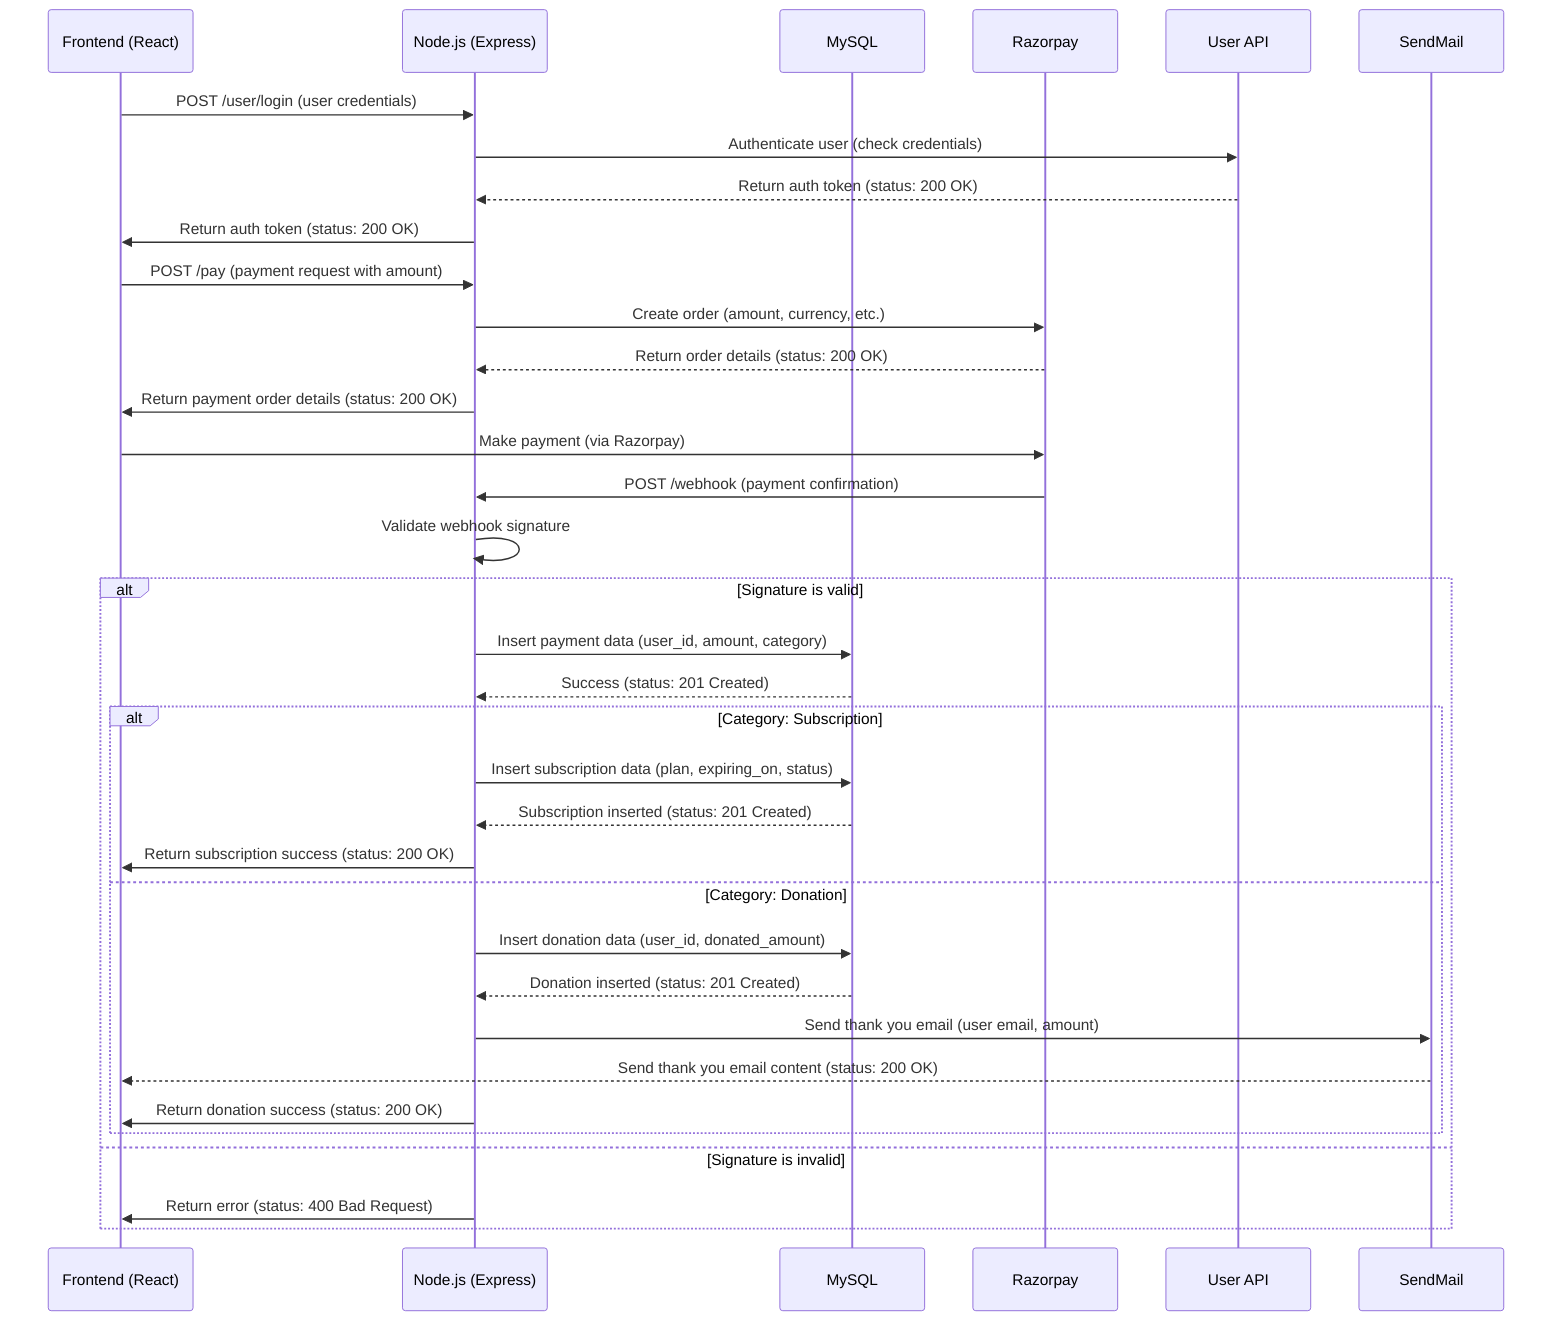 sequenceDiagram
    participant User as Frontend (React)
    participant Backend as Node.js (Express)
    participant DB as MySQL
    participant Payment as Razorpay
    participant Auth as User API
    participant Mail as SendMail

    User->>Backend: POST /user/login (user credentials)
    Backend->>Auth: Authenticate user (check credentials)
    Auth-->>Backend: Return auth token (status: 200 OK)
    Backend->>User: Return auth token (status: 200 OK)

    User->>Backend: POST /pay (payment request with amount)
    Backend->>Payment: Create order (amount, currency, etc.)
    Payment-->>Backend: Return order details (status: 200 OK)
    Backend->>User: Return payment order details (status: 200 OK)

    User->>Payment: Make payment (via Razorpay)
    Payment->>Backend: POST /webhook (payment confirmation)
    Backend->>Backend: Validate webhook signature
    alt Signature is valid
        Backend->>DB: Insert payment data (user_id, amount, category)
        DB-->>Backend: Success (status: 201 Created)
        
        alt Category: Subscription
            Backend->>DB: Insert subscription data (plan, expiring_on, status)
            DB-->>Backend: Subscription inserted (status: 201 Created)
            Backend->>User: Return subscription success (status: 200 OK)
        else Category: Donation
            Backend->>DB: Insert donation data (user_id, donated_amount)
            DB-->>Backend: Donation inserted (status: 201 Created)
            Backend->>Mail: Send thank you email (user email, amount)
            Mail-->>User: Send thank you email content (status: 200 OK)
            Backend->>User: Return donation success (status: 200 OK)
        end
    else Signature is invalid
        Backend->>User: Return error (status: 400 Bad Request)
    end